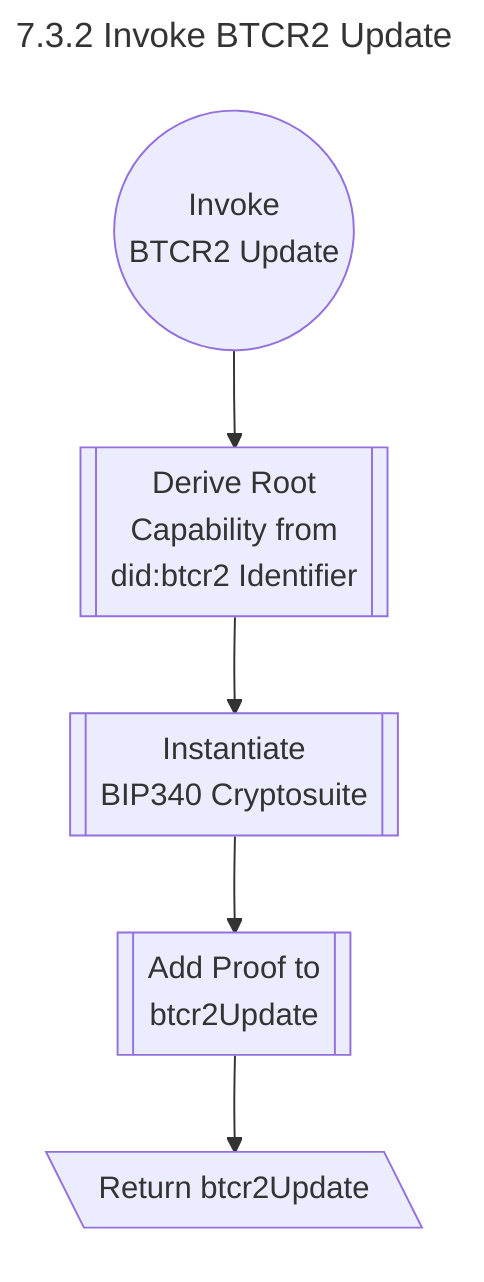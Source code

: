 ---
title: 7.3.2 Invoke BTCR2 Update
---

flowchart TD
    Start@{shape: circle, label: Invoke<br>BTCR2 Update} --> DeriveZCap@{shape: subproc, label: Derive Root<br>Capability from<br>did:btcr2 Identifier}
    DeriveZCap --> InstantiateCryptosuite@{shape: subproc, label: Instantiate<br>BIP340 Cryptosuite}
    InstantiateCryptosuite --> AddProof@{shape: subproc, label: Add Proof to<br>btcr2Update}
    AddProof --> Return@{shape: lean-l, label: Return btcr2Update}